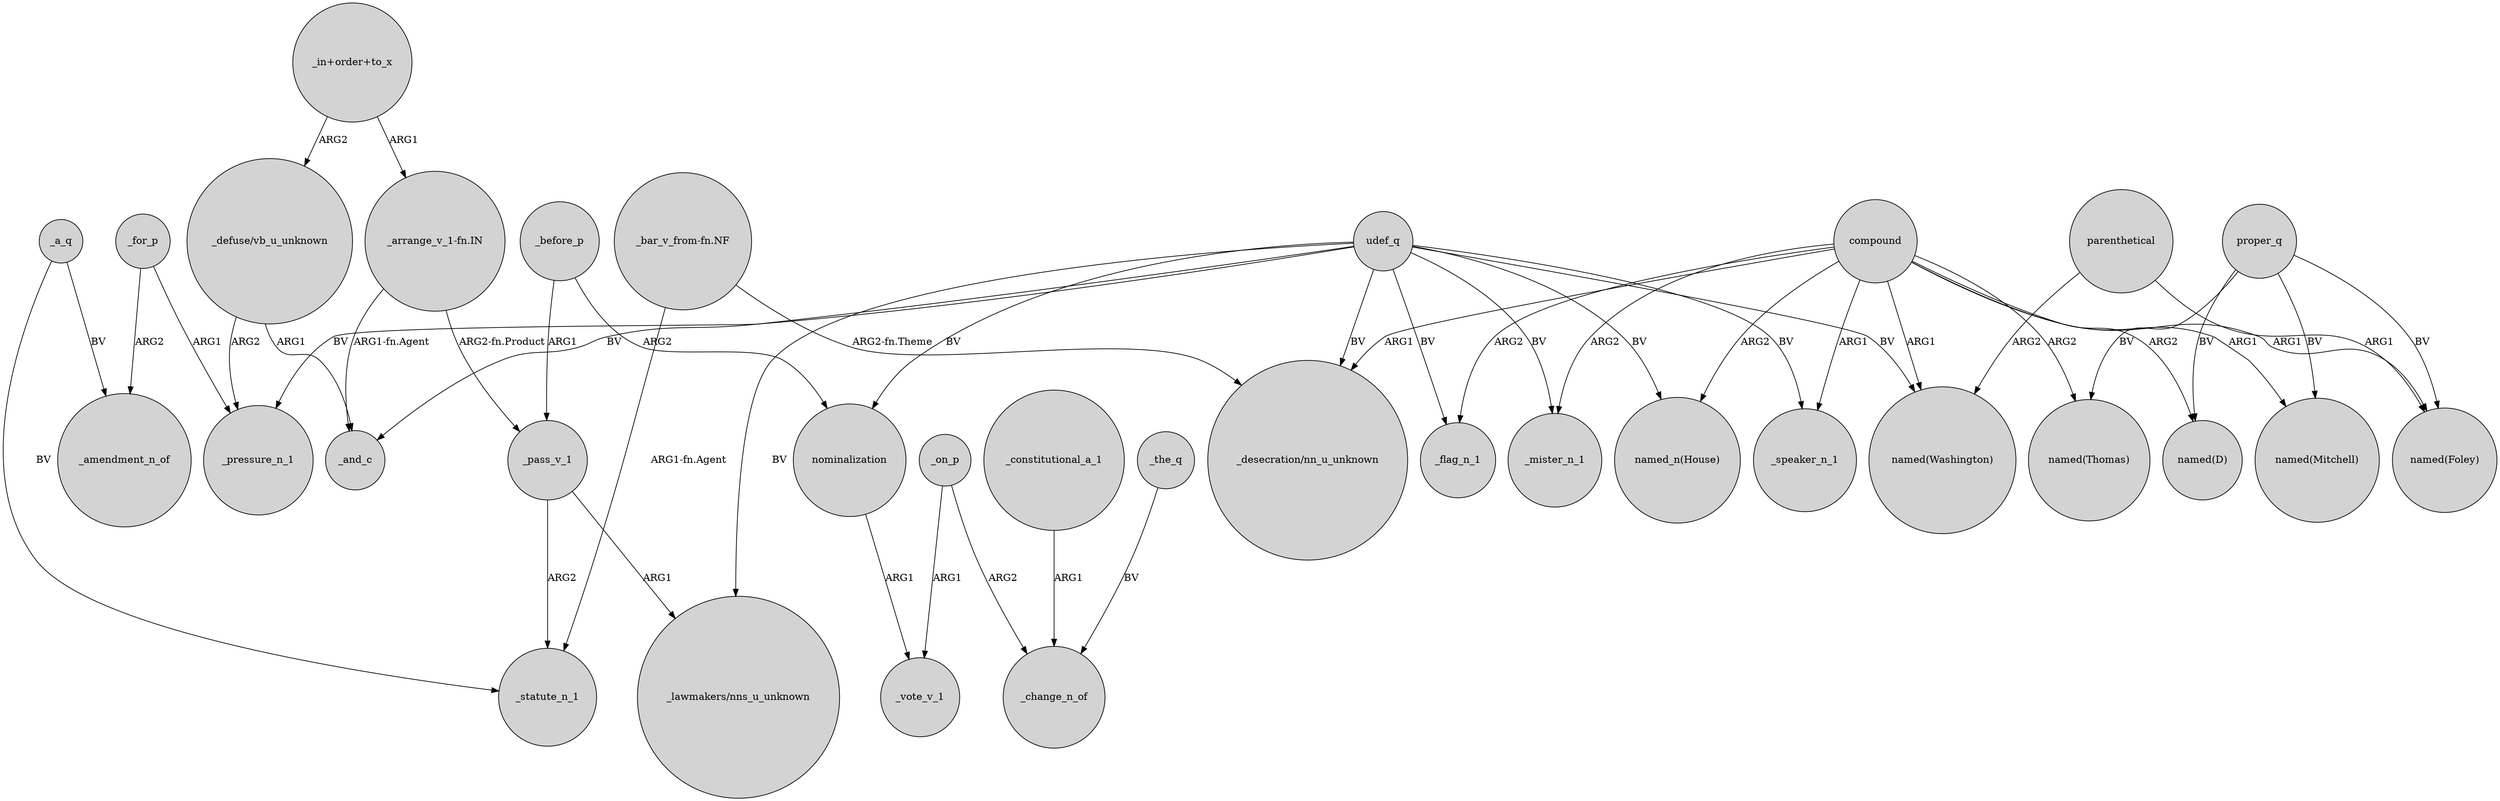 digraph {
	node [shape=circle style=filled]
	udef_q -> _pressure_n_1 [label=BV]
	_for_p -> _pressure_n_1 [label=ARG1]
	udef_q -> "named_n(House)" [label=BV]
	"_defuse/vb_u_unknown" -> _and_c [label=ARG1]
	compound -> "named(Foley)" [label=ARG1]
	udef_q -> "_desecration/nn_u_unknown" [label=BV]
	_on_p -> _change_n_of [label=ARG2]
	_a_q -> _amendment_n_of [label=BV]
	nominalization -> _vote_v_1 [label=ARG1]
	_before_p -> _pass_v_1 [label=ARG1]
	_pass_v_1 -> _statute_n_1 [label=ARG2]
	_pass_v_1 -> "_lawmakers/nns_u_unknown" [label=ARG1]
	parenthetical -> "named(Washington)" [label=ARG2]
	"_in+order+to_x" -> "_arrange_v_1-fn.IN" [label=ARG1]
	udef_q -> "_lawmakers/nns_u_unknown" [label=BV]
	compound -> _mister_n_1 [label=ARG2]
	udef_q -> _speaker_n_1 [label=BV]
	_on_p -> _vote_v_1 [label=ARG1]
	udef_q -> _mister_n_1 [label=BV]
	compound -> _speaker_n_1 [label=ARG1]
	_before_p -> nominalization [label=ARG2]
	proper_q -> "named(Foley)" [label=BV]
	_a_q -> _statute_n_1 [label=BV]
	"_defuse/vb_u_unknown" -> _pressure_n_1 [label=ARG2]
	compound -> _flag_n_1 [label=ARG2]
	compound -> "named(Mitchell)" [label=ARG1]
	_constitutional_a_1 -> _change_n_of [label=ARG1]
	udef_q -> "named(Washington)" [label=BV]
	proper_q -> "named(Thomas)" [label=BV]
	"_bar_v_from-fn.NF" -> "_desecration/nn_u_unknown" [label="ARG2-fn.Theme"]
	"_arrange_v_1-fn.IN" -> _and_c [label="ARG1-fn.Agent"]
	compound -> "named(D)" [label=ARG2]
	udef_q -> nominalization [label=BV]
	compound -> "named_n(House)" [label=ARG2]
	proper_q -> "named(Mitchell)" [label=BV]
	proper_q -> "named(D)" [label=BV]
	compound -> "named(Washington)" [label=ARG1]
	compound -> "_desecration/nn_u_unknown" [label=ARG1]
	"_arrange_v_1-fn.IN" -> _pass_v_1 [label="ARG2-fn.Product"]
	"_bar_v_from-fn.NF" -> _statute_n_1 [label="ARG1-fn.Agent"]
	udef_q -> _flag_n_1 [label=BV]
	_the_q -> _change_n_of [label=BV]
	_for_p -> _amendment_n_of [label=ARG2]
	parenthetical -> "named(Foley)" [label=ARG1]
	udef_q -> _and_c [label=BV]
	compound -> "named(Thomas)" [label=ARG2]
	"_in+order+to_x" -> "_defuse/vb_u_unknown" [label=ARG2]
}
